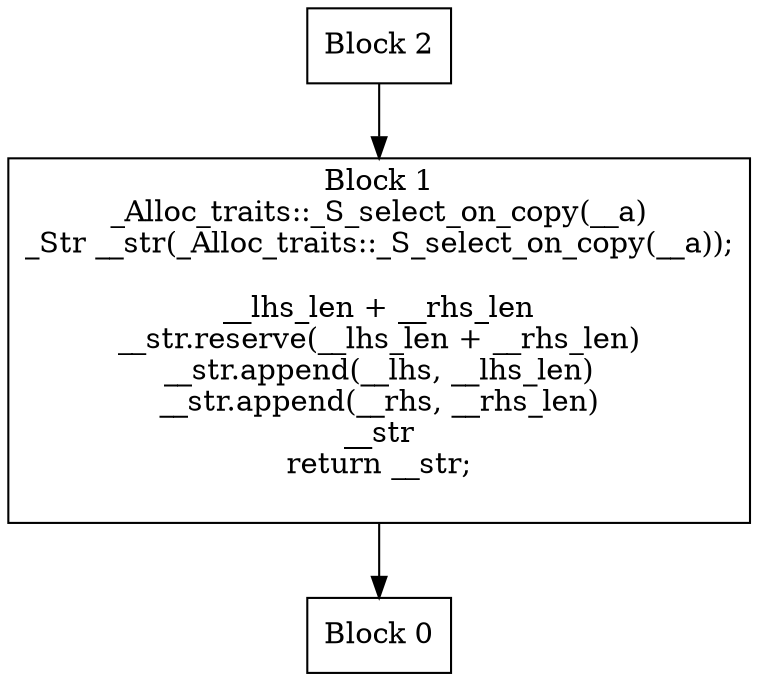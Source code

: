 digraph CFG {
  node [shape=box];
  0 [label="Block 0\n"];
  1 [label="Block 1\n_Alloc_traits::_S_select_on_copy(__a)\n_Str __str(_Alloc_traits::_S_select_on_copy(__a));
\n__lhs_len + __rhs_len\n__str.reserve(__lhs_len + __rhs_len)\n__str.append(__lhs, __lhs_len)\n__str.append(__rhs, __rhs_len)\n__str\nreturn __str;
\n"];
  2 [label="Block 2\n"];
  1 -> 0;
  2 -> 1;
}
